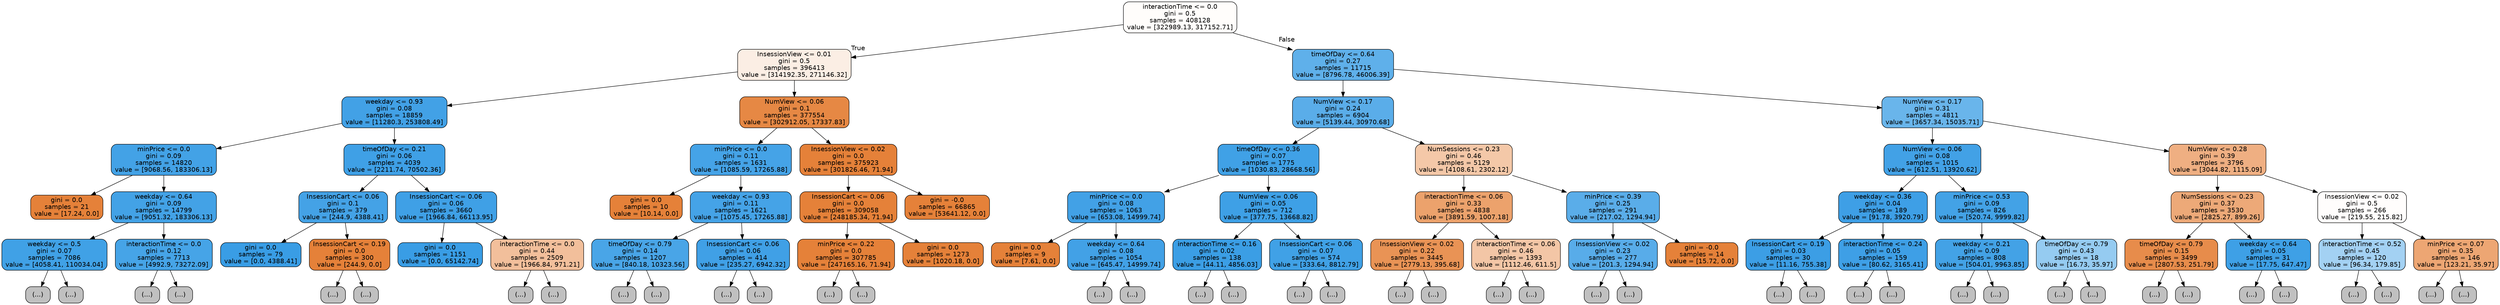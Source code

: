 digraph Tree {
node [shape=box, style="filled, rounded", color="black", fontname=helvetica] ;
edge [fontname=helvetica] ;
0 [label="interactionTime <= 0.0\ngini = 0.5\nsamples = 408128\nvalue = [322989.13, 317152.71]", fillcolor="#fffdfb"] ;
1 [label="InsessionView <= 0.01\ngini = 0.5\nsamples = 396413\nvalue = [314192.35, 271146.32]", fillcolor="#fbeee4"] ;
0 -> 1 [labeldistance=2.5, labelangle=45, headlabel="True"] ;
2 [label="weekday <= 0.93\ngini = 0.08\nsamples = 18859\nvalue = [11280.3, 253808.49]", fillcolor="#42a1e6"] ;
1 -> 2 ;
3 [label="minPrice <= 0.0\ngini = 0.09\nsamples = 14820\nvalue = [9068.56, 183306.13]", fillcolor="#43a2e6"] ;
2 -> 3 ;
4 [label="gini = 0.0\nsamples = 21\nvalue = [17.24, 0.0]", fillcolor="#e58139"] ;
3 -> 4 ;
5 [label="weekday <= 0.64\ngini = 0.09\nsamples = 14799\nvalue = [9051.32, 183306.13]", fillcolor="#43a2e6"] ;
3 -> 5 ;
6 [label="weekday <= 0.5\ngini = 0.07\nsamples = 7086\nvalue = [4058.41, 110034.04]", fillcolor="#40a1e6"] ;
5 -> 6 ;
7 [label="(...)", fillcolor="#C0C0C0"] ;
6 -> 7 ;
108 [label="(...)", fillcolor="#C0C0C0"] ;
6 -> 108 ;
125 [label="interactionTime <= 0.0\ngini = 0.12\nsamples = 7713\nvalue = [4992.9, 73272.09]", fillcolor="#46a4e7"] ;
5 -> 125 ;
126 [label="(...)", fillcolor="#C0C0C0"] ;
125 -> 126 ;
241 [label="(...)", fillcolor="#C0C0C0"] ;
125 -> 241 ;
252 [label="timeOfDay <= 0.21\ngini = 0.06\nsamples = 4039\nvalue = [2211.74, 70502.36]", fillcolor="#3fa0e6"] ;
2 -> 252 ;
253 [label="InsessionCart <= 0.06\ngini = 0.1\nsamples = 379\nvalue = [244.9, 4388.41]", fillcolor="#44a2e6"] ;
252 -> 253 ;
254 [label="gini = 0.0\nsamples = 79\nvalue = [0.0, 4388.41]", fillcolor="#399de5"] ;
253 -> 254 ;
255 [label="InsessionCart <= 0.19\ngini = 0.0\nsamples = 300\nvalue = [244.9, 0.0]", fillcolor="#e58139"] ;
253 -> 255 ;
256 [label="(...)", fillcolor="#C0C0C0"] ;
255 -> 256 ;
257 [label="(...)", fillcolor="#C0C0C0"] ;
255 -> 257 ;
258 [label="InsessionCart <= 0.06\ngini = 0.06\nsamples = 3660\nvalue = [1966.84, 66113.95]", fillcolor="#3fa0e6"] ;
252 -> 258 ;
259 [label="gini = 0.0\nsamples = 1151\nvalue = [0.0, 65142.74]", fillcolor="#399de5"] ;
258 -> 259 ;
260 [label="interactionTime <= 0.0\ngini = 0.44\nsamples = 2509\nvalue = [1966.84, 971.21]", fillcolor="#f2bf9b"] ;
258 -> 260 ;
261 [label="(...)", fillcolor="#C0C0C0"] ;
260 -> 261 ;
358 [label="(...)", fillcolor="#C0C0C0"] ;
260 -> 358 ;
363 [label="NumView <= 0.06\ngini = 0.1\nsamples = 377554\nvalue = [302912.05, 17337.83]", fillcolor="#e68844"] ;
1 -> 363 ;
364 [label="minPrice <= 0.0\ngini = 0.11\nsamples = 1631\nvalue = [1085.59, 17265.88]", fillcolor="#45a3e7"] ;
363 -> 364 ;
365 [label="gini = 0.0\nsamples = 10\nvalue = [10.14, 0.0]", fillcolor="#e58139"] ;
364 -> 365 ;
366 [label="weekday <= 0.93\ngini = 0.11\nsamples = 1621\nvalue = [1075.45, 17265.88]", fillcolor="#45a3e7"] ;
364 -> 366 ;
367 [label="timeOfDay <= 0.79\ngini = 0.14\nsamples = 1207\nvalue = [840.18, 10323.56]", fillcolor="#49a5e7"] ;
366 -> 367 ;
368 [label="(...)", fillcolor="#C0C0C0"] ;
367 -> 368 ;
479 [label="(...)", fillcolor="#C0C0C0"] ;
367 -> 479 ;
504 [label="InsessionCart <= 0.06\ngini = 0.06\nsamples = 414\nvalue = [235.27, 6942.32]", fillcolor="#40a0e6"] ;
366 -> 504 ;
505 [label="(...)", fillcolor="#C0C0C0"] ;
504 -> 505 ;
506 [label="(...)", fillcolor="#C0C0C0"] ;
504 -> 506 ;
571 [label="InsessionView <= 0.02\ngini = 0.0\nsamples = 375923\nvalue = [301826.46, 71.94]", fillcolor="#e58139"] ;
363 -> 571 ;
572 [label="InsessionCart <= 0.06\ngini = 0.0\nsamples = 309058\nvalue = [248185.34, 71.94]", fillcolor="#e58139"] ;
571 -> 572 ;
573 [label="minPrice <= 0.22\ngini = 0.0\nsamples = 307785\nvalue = [247165.16, 71.94]", fillcolor="#e58139"] ;
572 -> 573 ;
574 [label="(...)", fillcolor="#C0C0C0"] ;
573 -> 574 ;
581 [label="(...)", fillcolor="#C0C0C0"] ;
573 -> 581 ;
588 [label="gini = 0.0\nsamples = 1273\nvalue = [1020.18, 0.0]", fillcolor="#e58139"] ;
572 -> 588 ;
589 [label="gini = -0.0\nsamples = 66865\nvalue = [53641.12, 0.0]", fillcolor="#e58139"] ;
571 -> 589 ;
590 [label="timeOfDay <= 0.64\ngini = 0.27\nsamples = 11715\nvalue = [8796.78, 46006.39]", fillcolor="#5fb0ea"] ;
0 -> 590 [labeldistance=2.5, labelangle=-45, headlabel="False"] ;
591 [label="NumView <= 0.17\ngini = 0.24\nsamples = 6904\nvalue = [5139.44, 30970.68]", fillcolor="#5aade9"] ;
590 -> 591 ;
592 [label="timeOfDay <= 0.36\ngini = 0.07\nsamples = 1775\nvalue = [1030.83, 28668.56]", fillcolor="#40a1e6"] ;
591 -> 592 ;
593 [label="minPrice <= 0.0\ngini = 0.08\nsamples = 1063\nvalue = [653.08, 14999.74]", fillcolor="#42a1e6"] ;
592 -> 593 ;
594 [label="gini = 0.0\nsamples = 9\nvalue = [7.61, 0.0]", fillcolor="#e58139"] ;
593 -> 594 ;
595 [label="weekday <= 0.64\ngini = 0.08\nsamples = 1054\nvalue = [645.47, 14999.74]", fillcolor="#42a1e6"] ;
593 -> 595 ;
596 [label="(...)", fillcolor="#C0C0C0"] ;
595 -> 596 ;
745 [label="(...)", fillcolor="#C0C0C0"] ;
595 -> 745 ;
860 [label="NumView <= 0.06\ngini = 0.05\nsamples = 712\nvalue = [377.75, 13668.82]", fillcolor="#3ea0e6"] ;
592 -> 860 ;
861 [label="interactionTime <= 0.16\ngini = 0.02\nsamples = 138\nvalue = [44.11, 4856.03]", fillcolor="#3b9ee5"] ;
860 -> 861 ;
862 [label="(...)", fillcolor="#C0C0C0"] ;
861 -> 862 ;
949 [label="(...)", fillcolor="#C0C0C0"] ;
861 -> 949 ;
958 [label="InsessionCart <= 0.06\ngini = 0.07\nsamples = 574\nvalue = [333.64, 8812.79]", fillcolor="#40a1e6"] ;
860 -> 958 ;
959 [label="(...)", fillcolor="#C0C0C0"] ;
958 -> 959 ;
960 [label="(...)", fillcolor="#C0C0C0"] ;
958 -> 960 ;
1061 [label="NumSessions <= 0.23\ngini = 0.46\nsamples = 5129\nvalue = [4108.61, 2302.12]", fillcolor="#f4c8a8"] ;
591 -> 1061 ;
1062 [label="interactionTime <= 0.06\ngini = 0.33\nsamples = 4838\nvalue = [3891.59, 1007.18]", fillcolor="#eca26c"] ;
1061 -> 1062 ;
1063 [label="InsessionView <= 0.02\ngini = 0.22\nsamples = 3445\nvalue = [2779.13, 395.68]", fillcolor="#e99355"] ;
1062 -> 1063 ;
1064 [label="(...)", fillcolor="#C0C0C0"] ;
1063 -> 1064 ;
1131 [label="(...)", fillcolor="#C0C0C0"] ;
1063 -> 1131 ;
1176 [label="interactionTime <= 0.06\ngini = 0.46\nsamples = 1393\nvalue = [1112.46, 611.5]", fillcolor="#f3c6a6"] ;
1062 -> 1176 ;
1177 [label="(...)", fillcolor="#C0C0C0"] ;
1176 -> 1177 ;
1180 [label="(...)", fillcolor="#C0C0C0"] ;
1176 -> 1180 ;
1269 [label="minPrice <= 0.39\ngini = 0.25\nsamples = 291\nvalue = [217.02, 1294.94]", fillcolor="#5aade9"] ;
1061 -> 1269 ;
1270 [label="InsessionView <= 0.02\ngini = 0.23\nsamples = 277\nvalue = [201.3, 1294.94]", fillcolor="#58ace9"] ;
1269 -> 1270 ;
1271 [label="(...)", fillcolor="#C0C0C0"] ;
1270 -> 1271 ;
1354 [label="(...)", fillcolor="#C0C0C0"] ;
1270 -> 1354 ;
1391 [label="gini = -0.0\nsamples = 14\nvalue = [15.72, 0.0]", fillcolor="#e58139"] ;
1269 -> 1391 ;
1392 [label="NumView <= 0.17\ngini = 0.31\nsamples = 4811\nvalue = [3657.34, 15035.71]", fillcolor="#69b5eb"] ;
590 -> 1392 ;
1393 [label="NumView <= 0.06\ngini = 0.08\nsamples = 1015\nvalue = [612.51, 13920.62]", fillcolor="#42a1e6"] ;
1392 -> 1393 ;
1394 [label="weekday <= 0.36\ngini = 0.04\nsamples = 189\nvalue = [91.78, 3920.79]", fillcolor="#3e9fe6"] ;
1393 -> 1394 ;
1395 [label="InsessionCart <= 0.19\ngini = 0.03\nsamples = 30\nvalue = [11.16, 755.38]", fillcolor="#3c9ee5"] ;
1394 -> 1395 ;
1396 [label="(...)", fillcolor="#C0C0C0"] ;
1395 -> 1396 ;
1419 [label="(...)", fillcolor="#C0C0C0"] ;
1395 -> 1419 ;
1420 [label="interactionTime <= 0.24\ngini = 0.05\nsamples = 159\nvalue = [80.62, 3165.41]", fillcolor="#3e9fe6"] ;
1394 -> 1420 ;
1421 [label="(...)", fillcolor="#C0C0C0"] ;
1420 -> 1421 ;
1522 [label="(...)", fillcolor="#C0C0C0"] ;
1420 -> 1522 ;
1523 [label="minPrice <= 0.53\ngini = 0.09\nsamples = 826\nvalue = [520.74, 9999.82]", fillcolor="#43a2e6"] ;
1393 -> 1523 ;
1524 [label="weekday <= 0.21\ngini = 0.09\nsamples = 808\nvalue = [504.01, 9963.85]", fillcolor="#43a2e6"] ;
1523 -> 1524 ;
1525 [label="(...)", fillcolor="#C0C0C0"] ;
1524 -> 1525 ;
1536 [label="(...)", fillcolor="#C0C0C0"] ;
1524 -> 1536 ;
1661 [label="timeOfDay <= 0.79\ngini = 0.43\nsamples = 18\nvalue = [16.73, 35.97]", fillcolor="#95cbf1"] ;
1523 -> 1661 ;
1662 [label="(...)", fillcolor="#C0C0C0"] ;
1661 -> 1662 ;
1663 [label="(...)", fillcolor="#C0C0C0"] ;
1661 -> 1663 ;
1668 [label="NumView <= 0.28\ngini = 0.39\nsamples = 3796\nvalue = [3044.82, 1115.09]", fillcolor="#efaf82"] ;
1392 -> 1668 ;
1669 [label="NumSessions <= 0.23\ngini = 0.37\nsamples = 3530\nvalue = [2825.27, 899.26]", fillcolor="#eda978"] ;
1668 -> 1669 ;
1670 [label="timeOfDay <= 0.79\ngini = 0.15\nsamples = 3499\nvalue = [2807.53, 251.79]", fillcolor="#e78c4b"] ;
1669 -> 1670 ;
1671 [label="(...)", fillcolor="#C0C0C0"] ;
1670 -> 1671 ;
1704 [label="(...)", fillcolor="#C0C0C0"] ;
1670 -> 1704 ;
1735 [label="weekday <= 0.64\ngini = 0.05\nsamples = 31\nvalue = [17.75, 647.47]", fillcolor="#3ea0e6"] ;
1669 -> 1735 ;
1736 [label="(...)", fillcolor="#C0C0C0"] ;
1735 -> 1736 ;
1745 [label="(...)", fillcolor="#C0C0C0"] ;
1735 -> 1745 ;
1760 [label="InsessionView <= 0.02\ngini = 0.5\nsamples = 266\nvalue = [219.55, 215.82]", fillcolor="#fffdfc"] ;
1668 -> 1760 ;
1761 [label="interactionTime <= 0.52\ngini = 0.45\nsamples = 120\nvalue = [96.34, 179.85]", fillcolor="#a3d1f3"] ;
1760 -> 1761 ;
1762 [label="(...)", fillcolor="#C0C0C0"] ;
1761 -> 1762 ;
1763 [label="(...)", fillcolor="#C0C0C0"] ;
1761 -> 1763 ;
1770 [label="minPrice <= 0.07\ngini = 0.35\nsamples = 146\nvalue = [123.21, 35.97]", fillcolor="#eda673"] ;
1760 -> 1770 ;
1771 [label="(...)", fillcolor="#C0C0C0"] ;
1770 -> 1771 ;
1778 [label="(...)", fillcolor="#C0C0C0"] ;
1770 -> 1778 ;
}